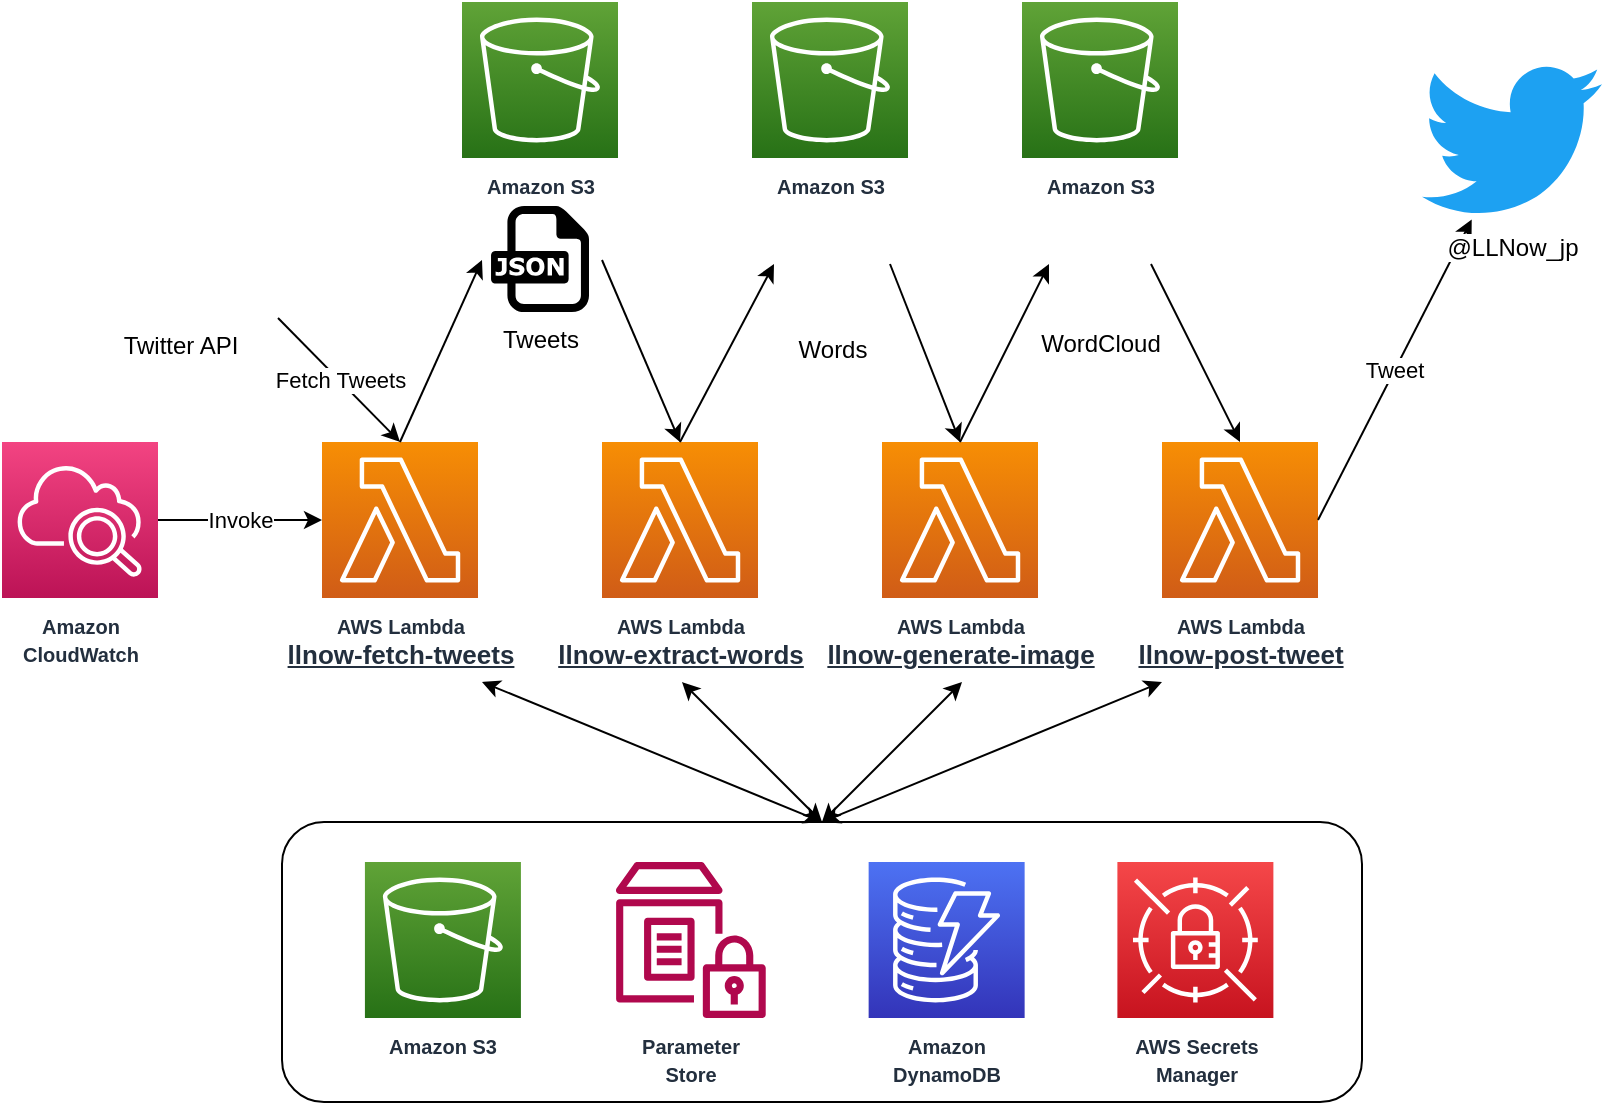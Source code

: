 <mxfile version="20.2.7" type="github">
  <diagram id="TPkWBkkPr3sC8qgod_-h" name="Page-1">
    <mxGraphModel dx="946" dy="646" grid="1" gridSize="10" guides="1" tooltips="1" connect="1" arrows="1" fold="1" page="1" pageScale="1" pageWidth="827" pageHeight="1169" math="0" shadow="0">
      <root>
        <mxCell id="0" />
        <mxCell id="1" parent="0" />
        <mxCell id="ejZkZxFSIaHYo-s1-91F-4" value="&lt;span style=&quot;font-size: 10px ; font-weight: bold&quot;&gt;Amazon&lt;br&gt;CloudWatch&lt;/span&gt;" style="sketch=0;points=[[0,0,0],[0.25,0,0],[0.5,0,0],[0.75,0,0],[1,0,0],[0,1,0],[0.25,1,0],[0.5,1,0],[0.75,1,0],[1,1,0],[0,0.25,0],[0,0.5,0],[0,0.75,0],[1,0.25,0],[1,0.5,0],[1,0.75,0]];points=[[0,0,0],[0.25,0,0],[0.5,0,0],[0.75,0,0],[1,0,0],[0,1,0],[0.25,1,0],[0.5,1,0],[0.75,1,0],[1,1,0],[0,0.25,0],[0,0.5,0],[0,0.75,0],[1,0.25,0],[1,0.5,0],[1,0.75,0]];outlineConnect=0;fontColor=#232F3E;gradientColor=#F34482;gradientDirection=north;fillColor=#BC1356;strokeColor=#ffffff;dashed=0;verticalLabelPosition=bottom;verticalAlign=top;align=center;html=1;fontSize=12;fontStyle=0;aspect=fixed;shape=mxgraph.aws4.resourceIcon;resIcon=mxgraph.aws4.cloudwatch_2;" parent="1" vertex="1">
          <mxGeometry y="240" width="78" height="78" as="geometry" />
        </mxCell>
        <mxCell id="ejZkZxFSIaHYo-s1-91F-5" value="&lt;span style=&quot;font-weight: bold&quot;&gt;&lt;font size=&quot;1&quot;&gt;AWS Lambda&lt;/font&gt;&lt;br&gt;&lt;u&gt;&lt;font style=&quot;font-size: 13px&quot;&gt;llnow-fetch-tweets&lt;/font&gt;&lt;/u&gt;&lt;br&gt;&lt;/span&gt;" style="sketch=0;points=[[0,0,0],[0.25,0,0],[0.5,0,0],[0.75,0,0],[1,0,0],[0,1,0],[0.25,1,0],[0.5,1,0],[0.75,1,0],[1,1,0],[0,0.25,0],[0,0.5,0],[0,0.75,0],[1,0.25,0],[1,0.5,0],[1,0.75,0]];outlineConnect=0;fontColor=#232F3E;gradientColor=#F78E04;gradientDirection=north;fillColor=#D05C17;strokeColor=#ffffff;dashed=0;verticalLabelPosition=bottom;verticalAlign=top;align=center;html=1;fontSize=12;fontStyle=0;aspect=fixed;shape=mxgraph.aws4.resourceIcon;resIcon=mxgraph.aws4.lambda;" parent="1" vertex="1">
          <mxGeometry x="160" y="240" width="78" height="78" as="geometry" />
        </mxCell>
        <mxCell id="ejZkZxFSIaHYo-s1-91F-6" value="&lt;span style=&quot;font-size: 10px ; font-weight: bold&quot;&gt;AWS Lambda&lt;br&gt;&lt;/span&gt;&lt;span style=&quot;font-weight: bold&quot;&gt;&lt;font size=&quot;2&quot;&gt;&lt;u&gt;llnow-extract-words&lt;/u&gt;&lt;/font&gt;&lt;br&gt;&lt;/span&gt;" style="sketch=0;points=[[0,0,0],[0.25,0,0],[0.5,0,0],[0.75,0,0],[1,0,0],[0,1,0],[0.25,1,0],[0.5,1,0],[0.75,1,0],[1,1,0],[0,0.25,0],[0,0.5,0],[0,0.75,0],[1,0.25,0],[1,0.5,0],[1,0.75,0]];outlineConnect=0;fontColor=#232F3E;gradientColor=#F78E04;gradientDirection=north;fillColor=#D05C17;strokeColor=#ffffff;dashed=0;verticalLabelPosition=bottom;verticalAlign=top;align=center;html=1;fontSize=12;fontStyle=0;aspect=fixed;shape=mxgraph.aws4.resourceIcon;resIcon=mxgraph.aws4.lambda;" parent="1" vertex="1">
          <mxGeometry x="300" y="240" width="78" height="78" as="geometry" />
        </mxCell>
        <mxCell id="ejZkZxFSIaHYo-s1-91F-7" value="&lt;span style=&quot;font-size: 10px ; font-weight: bold&quot;&gt;AWS Lambda&lt;br&gt;&lt;/span&gt;&lt;span style=&quot;font-weight: bold&quot;&gt;&lt;font size=&quot;2&quot;&gt;&lt;u&gt;llnow-generate-image&lt;/u&gt;&lt;/font&gt;&lt;br&gt;&lt;/span&gt;" style="sketch=0;points=[[0,0,0],[0.25,0,0],[0.5,0,0],[0.75,0,0],[1,0,0],[0,1,0],[0.25,1,0],[0.5,1,0],[0.75,1,0],[1,1,0],[0,0.25,0],[0,0.5,0],[0,0.75,0],[1,0.25,0],[1,0.5,0],[1,0.75,0]];outlineConnect=0;fontColor=#232F3E;gradientColor=#F78E04;gradientDirection=north;fillColor=#D05C17;strokeColor=#ffffff;dashed=0;verticalLabelPosition=bottom;verticalAlign=top;align=center;html=1;fontSize=12;fontStyle=0;aspect=fixed;shape=mxgraph.aws4.resourceIcon;resIcon=mxgraph.aws4.lambda;" parent="1" vertex="1">
          <mxGeometry x="440" y="240" width="78" height="78" as="geometry" />
        </mxCell>
        <mxCell id="ejZkZxFSIaHYo-s1-91F-8" value="&lt;span style=&quot;font-size: 10px ; font-weight: bold&quot;&gt;AWS Lambda&lt;br&gt;&lt;/span&gt;&lt;span style=&quot;font-weight: bold&quot;&gt;&lt;font size=&quot;2&quot;&gt;&lt;u&gt;llnow-post-tweet&lt;/u&gt;&lt;/font&gt;&lt;br&gt;&lt;/span&gt;" style="sketch=0;points=[[0,0,0],[0.25,0,0],[0.5,0,0],[0.75,0,0],[1,0,0],[0,1,0],[0.25,1,0],[0.5,1,0],[0.75,1,0],[1,1,0],[0,0.25,0],[0,0.5,0],[0,0.75,0],[1,0.25,0],[1,0.5,0],[1,0.75,0]];outlineConnect=0;fontColor=#232F3E;gradientColor=#F78E04;gradientDirection=north;fillColor=#D05C17;strokeColor=#ffffff;dashed=0;verticalLabelPosition=bottom;verticalAlign=top;align=center;html=1;fontSize=12;fontStyle=0;aspect=fixed;shape=mxgraph.aws4.resourceIcon;resIcon=mxgraph.aws4.lambda;" parent="1" vertex="1">
          <mxGeometry x="580" y="240" width="78" height="78" as="geometry" />
        </mxCell>
        <mxCell id="ejZkZxFSIaHYo-s1-91F-9" value="Invoke" style="endArrow=classic;html=1;rounded=0;exitX=1;exitY=0.5;exitDx=0;exitDy=0;exitPerimeter=0;entryX=0;entryY=0.5;entryDx=0;entryDy=0;entryPerimeter=0;" parent="1" source="ejZkZxFSIaHYo-s1-91F-4" target="ejZkZxFSIaHYo-s1-91F-5" edge="1">
          <mxGeometry width="50" height="50" relative="1" as="geometry">
            <mxPoint x="320" y="310" as="sourcePoint" />
            <mxPoint x="370" y="260" as="targetPoint" />
          </mxGeometry>
        </mxCell>
        <mxCell id="1t7daK_UFqq9o-xPXAbw-1" value="&lt;span style=&quot;font-size: 10px ; font-weight: bold ; background-color: rgb(255 , 255 , 255)&quot;&gt;Amazon S3&lt;/span&gt;" style="sketch=0;points=[[0,0,0],[0.25,0,0],[0.5,0,0],[0.75,0,0],[1,0,0],[0,1,0],[0.25,1,0],[0.5,1,0],[0.75,1,0],[1,1,0],[0,0.25,0],[0,0.5,0],[0,0.75,0],[1,0.25,0],[1,0.5,0],[1,0.75,0]];outlineConnect=0;fontColor=#232F3E;gradientColor=#60A337;gradientDirection=north;fillColor=#277116;strokeColor=#ffffff;dashed=0;verticalLabelPosition=bottom;verticalAlign=top;align=center;html=1;fontSize=12;fontStyle=0;aspect=fixed;shape=mxgraph.aws4.resourceIcon;resIcon=mxgraph.aws4.s3;" parent="1" vertex="1">
          <mxGeometry x="230" y="20" width="78" height="78" as="geometry" />
        </mxCell>
        <mxCell id="1t7daK_UFqq9o-xPXAbw-2" value="&lt;span style=&quot;font-size: 10px ; font-weight: bold ; background-color: rgb(255 , 255 , 255)&quot;&gt;Amazon S3&lt;/span&gt;" style="sketch=0;points=[[0,0,0],[0.25,0,0],[0.5,0,0],[0.75,0,0],[1,0,0],[0,1,0],[0.25,1,0],[0.5,1,0],[0.75,1,0],[1,1,0],[0,0.25,0],[0,0.5,0],[0,0.75,0],[1,0.25,0],[1,0.5,0],[1,0.75,0]];outlineConnect=0;fontColor=#232F3E;gradientColor=#60A337;gradientDirection=north;fillColor=#277116;strokeColor=#ffffff;dashed=0;verticalLabelPosition=bottom;verticalAlign=top;align=center;html=1;fontSize=12;fontStyle=0;aspect=fixed;shape=mxgraph.aws4.resourceIcon;resIcon=mxgraph.aws4.s3;" parent="1" vertex="1">
          <mxGeometry x="375" y="20" width="78" height="78" as="geometry" />
        </mxCell>
        <mxCell id="1t7daK_UFqq9o-xPXAbw-3" value="&lt;span style=&quot;font-size: 10px ; font-weight: bold ; background-color: rgb(255 , 255 , 255)&quot;&gt;Amazon S3&lt;/span&gt;" style="sketch=0;points=[[0,0,0],[0.25,0,0],[0.5,0,0],[0.75,0,0],[1,0,0],[0,1,0],[0.25,1,0],[0.5,1,0],[0.75,1,0],[1,1,0],[0,0.25,0],[0,0.5,0],[0,0.75,0],[1,0.25,0],[1,0.5,0],[1,0.75,0]];outlineConnect=0;fontColor=#232F3E;gradientColor=#60A337;gradientDirection=north;fillColor=#277116;strokeColor=#ffffff;dashed=0;verticalLabelPosition=bottom;verticalAlign=top;align=center;html=1;fontSize=12;fontStyle=0;aspect=fixed;shape=mxgraph.aws4.resourceIcon;resIcon=mxgraph.aws4.s3;" parent="1" vertex="1">
          <mxGeometry x="510" y="20" width="78" height="78" as="geometry" />
        </mxCell>
        <mxCell id="1t7daK_UFqq9o-xPXAbw-5" value="Twitter API" style="shape=image;html=1;verticalAlign=top;verticalLabelPosition=bottom;labelBackgroundColor=#ffffff;imageAspect=0;aspect=fixed;image=https://cdn2.iconfinder.com/data/icons/social-media-2285/512/1_Twitter3_colored_svg-128.png" parent="1" vertex="1">
          <mxGeometry x="40" y="80" width="98" height="98" as="geometry" />
        </mxCell>
        <mxCell id="1t7daK_UFqq9o-xPXAbw-6" value="Fetch Tweets" style="endArrow=classic;html=1;rounded=0;exitX=1;exitY=1;exitDx=0;exitDy=0;entryX=0.5;entryY=0;entryDx=0;entryDy=0;entryPerimeter=0;" parent="1" source="1t7daK_UFqq9o-xPXAbw-5" target="ejZkZxFSIaHYo-s1-91F-5" edge="1">
          <mxGeometry width="50" height="50" relative="1" as="geometry">
            <mxPoint x="390" y="320" as="sourcePoint" />
            <mxPoint x="440" y="270" as="targetPoint" />
          </mxGeometry>
        </mxCell>
        <mxCell id="1t7daK_UFqq9o-xPXAbw-10" value="Words" style="shape=image;html=1;verticalAlign=top;verticalLabelPosition=bottom;labelBackgroundColor=#ffffff;imageAspect=0;aspect=fixed;image=https://cdn4.iconfinder.com/data/icons/48-bubbles/48/12.File-128.png" parent="1" vertex="1">
          <mxGeometry x="386" y="122" width="58" height="58" as="geometry" />
        </mxCell>
        <mxCell id="1t7daK_UFqq9o-xPXAbw-13" value="WordCloud" style="shape=image;html=1;verticalAlign=top;verticalLabelPosition=bottom;labelBackgroundColor=#ffffff;imageAspect=0;aspect=fixed;image=https://cdn4.iconfinder.com/data/icons/ionicons/512/icon-image-128.png" parent="1" vertex="1">
          <mxGeometry x="523.5" y="125.5" width="51" height="51" as="geometry" />
        </mxCell>
        <mxCell id="1t7daK_UFqq9o-xPXAbw-14" value="Tweets" style="dashed=0;outlineConnect=0;html=1;align=center;labelPosition=center;verticalLabelPosition=bottom;verticalAlign=top;shape=mxgraph.weblogos.json" parent="1" vertex="1">
          <mxGeometry x="244.5" y="122" width="49" height="53.06" as="geometry" />
        </mxCell>
        <mxCell id="1t7daK_UFqq9o-xPXAbw-15" value="" style="endArrow=classic;html=1;rounded=0;exitX=0.5;exitY=0;exitDx=0;exitDy=0;exitPerimeter=0;" parent="1" source="ejZkZxFSIaHYo-s1-91F-5" edge="1">
          <mxGeometry width="50" height="50" relative="1" as="geometry">
            <mxPoint x="390" y="320" as="sourcePoint" />
            <mxPoint x="240" y="149" as="targetPoint" />
          </mxGeometry>
        </mxCell>
        <mxCell id="1t7daK_UFqq9o-xPXAbw-16" value="" style="endArrow=classic;html=1;rounded=0;entryX=0.5;entryY=0;entryDx=0;entryDy=0;entryPerimeter=0;" parent="1" target="ejZkZxFSIaHYo-s1-91F-6" edge="1">
          <mxGeometry width="50" height="50" relative="1" as="geometry">
            <mxPoint x="300" y="149" as="sourcePoint" />
            <mxPoint x="440" y="270" as="targetPoint" />
          </mxGeometry>
        </mxCell>
        <mxCell id="1t7daK_UFqq9o-xPXAbw-17" value="" style="endArrow=classic;html=1;rounded=0;exitX=0.5;exitY=0;exitDx=0;exitDy=0;exitPerimeter=0;entryX=0;entryY=0.5;entryDx=0;entryDy=0;" parent="1" source="ejZkZxFSIaHYo-s1-91F-6" target="1t7daK_UFqq9o-xPXAbw-10" edge="1">
          <mxGeometry width="50" height="50" relative="1" as="geometry">
            <mxPoint x="390" y="320" as="sourcePoint" />
            <mxPoint x="440" y="270" as="targetPoint" />
          </mxGeometry>
        </mxCell>
        <mxCell id="1t7daK_UFqq9o-xPXAbw-18" value="" style="endArrow=classic;html=1;rounded=0;exitX=1;exitY=0.5;exitDx=0;exitDy=0;entryX=0.5;entryY=0;entryDx=0;entryDy=0;entryPerimeter=0;" parent="1" source="1t7daK_UFqq9o-xPXAbw-10" target="ejZkZxFSIaHYo-s1-91F-7" edge="1">
          <mxGeometry width="50" height="50" relative="1" as="geometry">
            <mxPoint x="390" y="320" as="sourcePoint" />
            <mxPoint x="440" y="270" as="targetPoint" />
          </mxGeometry>
        </mxCell>
        <mxCell id="1t7daK_UFqq9o-xPXAbw-19" value="" style="endArrow=classic;html=1;rounded=0;exitX=0.5;exitY=0;exitDx=0;exitDy=0;exitPerimeter=0;entryX=0;entryY=0.5;entryDx=0;entryDy=0;" parent="1" source="ejZkZxFSIaHYo-s1-91F-7" target="1t7daK_UFqq9o-xPXAbw-13" edge="1">
          <mxGeometry width="50" height="50" relative="1" as="geometry">
            <mxPoint x="390" y="320" as="sourcePoint" />
            <mxPoint x="440" y="270" as="targetPoint" />
          </mxGeometry>
        </mxCell>
        <mxCell id="1t7daK_UFqq9o-xPXAbw-20" value="" style="endArrow=classic;html=1;rounded=0;entryX=0.5;entryY=0;entryDx=0;entryDy=0;entryPerimeter=0;exitX=1;exitY=0.5;exitDx=0;exitDy=0;" parent="1" source="1t7daK_UFqq9o-xPXAbw-13" target="ejZkZxFSIaHYo-s1-91F-8" edge="1">
          <mxGeometry width="50" height="50" relative="1" as="geometry">
            <mxPoint x="390" y="320" as="sourcePoint" />
            <mxPoint x="440" y="270" as="targetPoint" />
          </mxGeometry>
        </mxCell>
        <mxCell id="1t7daK_UFqq9o-xPXAbw-24" value="Tweet" style="endArrow=classic;html=1;rounded=0;exitX=1;exitY=0.5;exitDx=0;exitDy=0;exitPerimeter=0;" parent="1" source="ejZkZxFSIaHYo-s1-91F-8" target="1t7daK_UFqq9o-xPXAbw-45" edge="1">
          <mxGeometry width="50" height="50" relative="1" as="geometry">
            <mxPoint x="480" y="310" as="sourcePoint" />
            <mxPoint x="770" y="310" as="targetPoint" />
          </mxGeometry>
        </mxCell>
        <mxCell id="1t7daK_UFqq9o-xPXAbw-45" value="@LLNow_jp" style="dashed=0;outlineConnect=0;html=1;align=center;labelPosition=center;verticalLabelPosition=bottom;verticalAlign=top;shape=mxgraph.weblogos.twitter;fillColor=#1DA1F2;strokeColor=none;labelBackgroundColor=#FFFFFF;" parent="1" vertex="1">
          <mxGeometry x="710" y="50" width="90" height="78.75" as="geometry" />
        </mxCell>
        <mxCell id="1t7daK_UFqq9o-xPXAbw-50" value="" style="group" parent="1" vertex="1" connectable="0">
          <mxGeometry x="140" y="430" width="540" height="140" as="geometry" />
        </mxCell>
        <mxCell id="1t7daK_UFqq9o-xPXAbw-47" value="" style="rounded=1;whiteSpace=wrap;html=1;labelBackgroundColor=#FFFFFF;" parent="1t7daK_UFqq9o-xPXAbw-50" vertex="1">
          <mxGeometry width="540" height="140" as="geometry" />
        </mxCell>
        <mxCell id="1t7daK_UFqq9o-xPXAbw-25" value="&lt;b style=&quot;font-size: 10px&quot;&gt;&lt;span style=&quot;background-color: rgb(255 , 255 , 255)&quot;&gt;Parameter&lt;/span&gt;&lt;br style=&quot;background-color: rgb(255 , 255 , 255)&quot;&gt;&lt;span style=&quot;background-color: rgb(255 , 255 , 255)&quot;&gt;Store&lt;/span&gt;&lt;/b&gt;" style="sketch=0;outlineConnect=0;fontColor=#232F3E;gradientColor=none;fillColor=#B0084D;strokeColor=none;dashed=0;verticalLabelPosition=bottom;verticalAlign=top;align=center;html=1;fontSize=12;fontStyle=0;aspect=fixed;pointerEvents=1;shape=mxgraph.aws4.parameter_store;" parent="1t7daK_UFqq9o-xPXAbw-50" vertex="1">
          <mxGeometry x="166.871" y="20" width="75" height="78" as="geometry" />
        </mxCell>
        <mxCell id="1t7daK_UFqq9o-xPXAbw-41" value="&lt;span style=&quot;font-size: 10px ; font-weight: bold&quot;&gt;Amazon&lt;br&gt;DynamoDB&lt;/span&gt;" style="sketch=0;points=[[0,0,0],[0.25,0,0],[0.5,0,0],[0.75,0,0],[1,0,0],[0,1,0],[0.25,1,0],[0.5,1,0],[0.75,1,0],[1,1,0],[0,0.25,0],[0,0.5,0],[0,0.75,0],[1,0.25,0],[1,0.5,0],[1,0.75,0]];outlineConnect=0;fontColor=#232F3E;gradientColor=#4D72F3;gradientDirection=north;fillColor=#3334B9;strokeColor=#ffffff;dashed=0;verticalLabelPosition=bottom;verticalAlign=top;align=center;html=1;fontSize=12;fontStyle=0;aspect=fixed;shape=mxgraph.aws4.resourceIcon;resIcon=mxgraph.aws4.dynamodb;labelBackgroundColor=#FFFFFF;" parent="1t7daK_UFqq9o-xPXAbw-50" vertex="1">
          <mxGeometry x="293.321" y="20" width="78" height="78" as="geometry" />
        </mxCell>
        <mxCell id="1t7daK_UFqq9o-xPXAbw-43" value="&lt;span style=&quot;font-size: 10px ; font-weight: bold&quot;&gt;AWS Secrets&lt;br&gt;Manager&lt;/span&gt;" style="sketch=0;points=[[0,0,0],[0.25,0,0],[0.5,0,0],[0.75,0,0],[1,0,0],[0,1,0],[0.25,1,0],[0.5,1,0],[0.75,1,0],[1,1,0],[0,0.25,0],[0,0.5,0],[0,0.75,0],[1,0.25,0],[1,0.5,0],[1,0.75,0]];outlineConnect=0;fontColor=#232F3E;gradientColor=#F54749;gradientDirection=north;fillColor=#C7131F;strokeColor=#ffffff;dashed=0;verticalLabelPosition=bottom;verticalAlign=top;align=center;html=1;fontSize=12;fontStyle=0;aspect=fixed;shape=mxgraph.aws4.resourceIcon;resIcon=mxgraph.aws4.secrets_manager;labelBackgroundColor=#FFFFFF;" parent="1t7daK_UFqq9o-xPXAbw-50" vertex="1">
          <mxGeometry x="417.697" y="20" width="78" height="78" as="geometry" />
        </mxCell>
        <mxCell id="1t7daK_UFqq9o-xPXAbw-49" value="&lt;span style=&quot;font-size: 10px ; font-weight: bold ; background-color: rgb(255 , 255 , 255)&quot;&gt;Amazon S3&lt;/span&gt;" style="sketch=0;points=[[0,0,0],[0.25,0,0],[0.5,0,0],[0.75,0,0],[1,0,0],[0,1,0],[0.25,1,0],[0.5,1,0],[0.75,1,0],[1,1,0],[0,0.25,0],[0,0.5,0],[0,0.75,0],[1,0.25,0],[1,0.5,0],[1,0.75,0]];outlineConnect=0;fontColor=#232F3E;gradientColor=#60A337;gradientDirection=north;fillColor=#277116;strokeColor=#ffffff;dashed=0;verticalLabelPosition=bottom;verticalAlign=top;align=center;html=1;fontSize=12;fontStyle=0;aspect=fixed;shape=mxgraph.aws4.resourceIcon;resIcon=mxgraph.aws4.s3;" parent="1t7daK_UFqq9o-xPXAbw-50" vertex="1">
          <mxGeometry x="41.459" y="20" width="78" height="78" as="geometry" />
        </mxCell>
        <mxCell id="1t7daK_UFqq9o-xPXAbw-51" value="" style="endArrow=classic;startArrow=classic;html=1;rounded=0;exitX=0.5;exitY=0;exitDx=0;exitDy=0;" parent="1" source="1t7daK_UFqq9o-xPXAbw-47" edge="1">
          <mxGeometry width="50" height="50" relative="1" as="geometry">
            <mxPoint x="441" y="410" as="sourcePoint" />
            <mxPoint x="240" y="360" as="targetPoint" />
          </mxGeometry>
        </mxCell>
        <mxCell id="1t7daK_UFqq9o-xPXAbw-52" value="" style="endArrow=classic;startArrow=classic;html=1;rounded=0;exitX=0.5;exitY=0;exitDx=0;exitDy=0;" parent="1" source="1t7daK_UFqq9o-xPXAbw-47" edge="1">
          <mxGeometry width="50" height="50" relative="1" as="geometry">
            <mxPoint x="265.965" y="428.04" as="sourcePoint" />
            <mxPoint x="340" y="360" as="targetPoint" />
          </mxGeometry>
        </mxCell>
        <mxCell id="1t7daK_UFqq9o-xPXAbw-53" value="" style="endArrow=classic;startArrow=classic;html=1;rounded=0;exitX=0.5;exitY=0;exitDx=0;exitDy=0;" parent="1" source="1t7daK_UFqq9o-xPXAbw-47" edge="1">
          <mxGeometry width="50" height="50" relative="1" as="geometry">
            <mxPoint x="441" y="410" as="sourcePoint" />
            <mxPoint x="480" y="360" as="targetPoint" />
          </mxGeometry>
        </mxCell>
        <mxCell id="1t7daK_UFqq9o-xPXAbw-54" value="" style="endArrow=classic;startArrow=classic;html=1;rounded=0;exitX=0.5;exitY=0;exitDx=0;exitDy=0;" parent="1" source="1t7daK_UFqq9o-xPXAbw-47" edge="1">
          <mxGeometry width="50" height="50" relative="1" as="geometry">
            <mxPoint x="441" y="410" as="sourcePoint" />
            <mxPoint x="580" y="360" as="targetPoint" />
          </mxGeometry>
        </mxCell>
      </root>
    </mxGraphModel>
  </diagram>
</mxfile>

